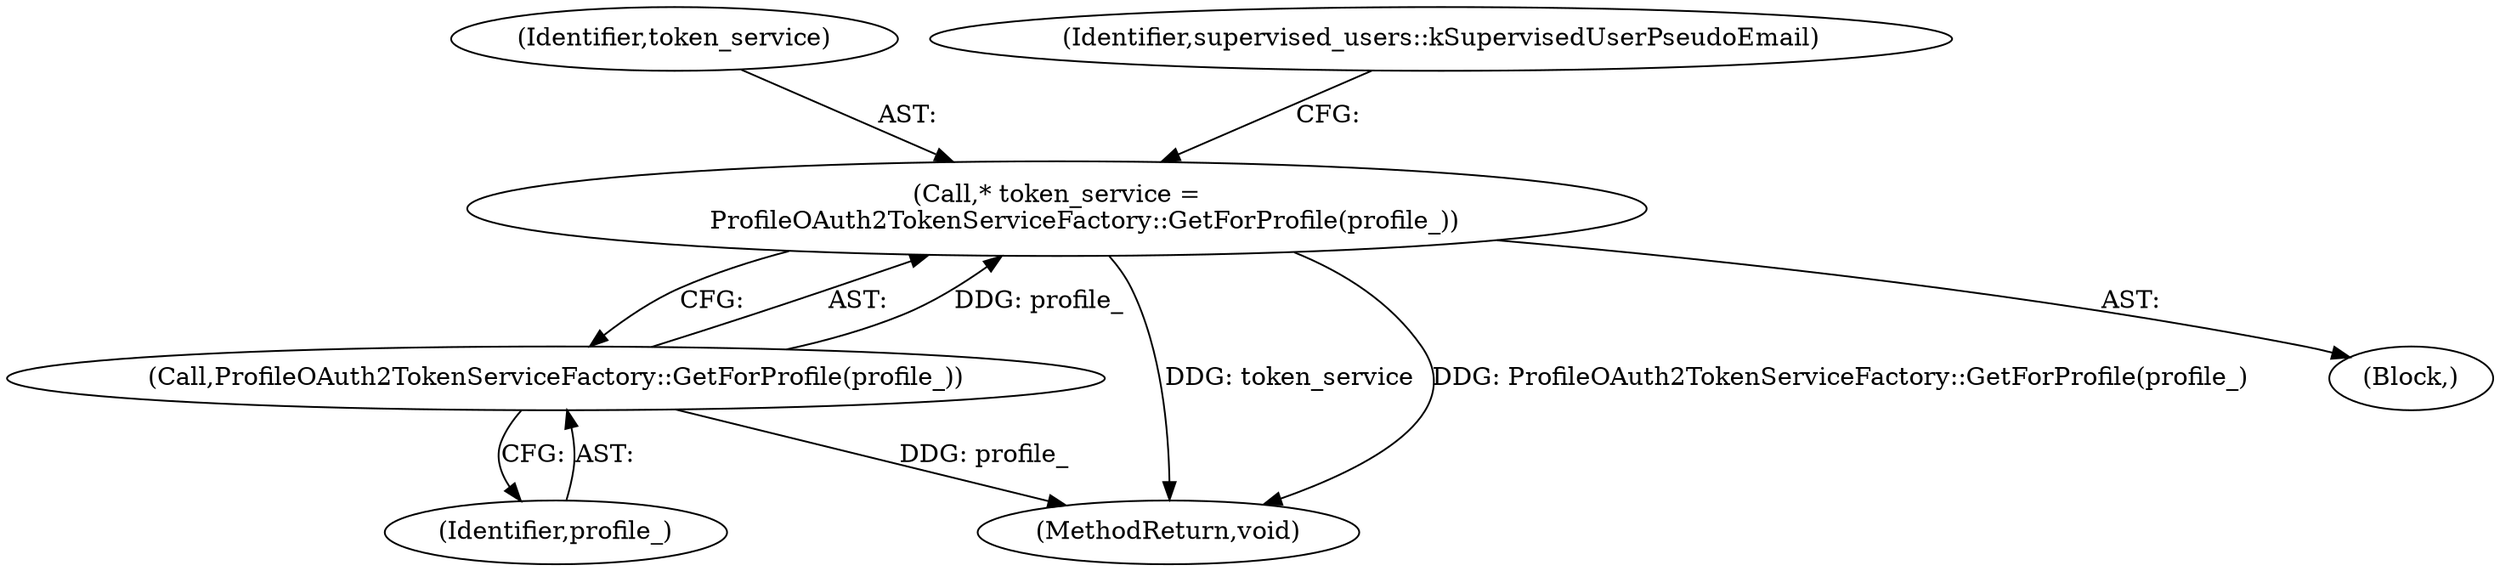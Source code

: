 digraph "0_Chrome_282f53ffdc3b1902da86f6a0791af736837efbf8_2@pointer" {
"1000104" [label="(Call,* token_service =\n       ProfileOAuth2TokenServiceFactory::GetForProfile(profile_))"];
"1000106" [label="(Call,ProfileOAuth2TokenServiceFactory::GetForProfile(profile_))"];
"1000104" [label="(Call,* token_service =\n       ProfileOAuth2TokenServiceFactory::GetForProfile(profile_))"];
"1000105" [label="(Identifier,token_service)"];
"1000112" [label="(MethodReturn,void)"];
"1000109" [label="(Identifier,supervised_users::kSupervisedUserPseudoEmail)"];
"1000107" [label="(Identifier,profile_)"];
"1000106" [label="(Call,ProfileOAuth2TokenServiceFactory::GetForProfile(profile_))"];
"1000102" [label="(Block,)"];
"1000104" -> "1000102"  [label="AST: "];
"1000104" -> "1000106"  [label="CFG: "];
"1000105" -> "1000104"  [label="AST: "];
"1000106" -> "1000104"  [label="AST: "];
"1000109" -> "1000104"  [label="CFG: "];
"1000104" -> "1000112"  [label="DDG: token_service"];
"1000104" -> "1000112"  [label="DDG: ProfileOAuth2TokenServiceFactory::GetForProfile(profile_)"];
"1000106" -> "1000104"  [label="DDG: profile_"];
"1000106" -> "1000107"  [label="CFG: "];
"1000107" -> "1000106"  [label="AST: "];
"1000106" -> "1000112"  [label="DDG: profile_"];
}
